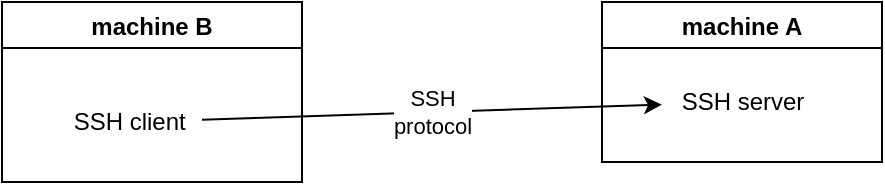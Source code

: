 <mxfile>
    <diagram id="1dsmiNZ1ncj6v_Yoalx3" name="Page-1">
        <mxGraphModel dx="876" dy="520" grid="1" gridSize="10" guides="1" tooltips="1" connect="1" arrows="1" fold="1" page="1" pageScale="1" pageWidth="850" pageHeight="1100" math="0" shadow="0">
            <root>
                <mxCell id="0"/>
                <mxCell id="1" parent="0"/>
                <mxCell id="3" value="machine A" style="swimlane;" vertex="1" parent="1">
                    <mxGeometry x="410" y="120" width="140" height="80" as="geometry"/>
                </mxCell>
                <mxCell id="4" value="SSH server&lt;br&gt;" style="text;html=1;align=center;verticalAlign=middle;resizable=0;points=[];autosize=1;strokeColor=none;fillColor=none;" vertex="1" parent="3">
                    <mxGeometry x="30" y="40" width="80" height="20" as="geometry"/>
                </mxCell>
                <mxCell id="5" value="machine B" style="swimlane;" vertex="1" parent="1">
                    <mxGeometry x="110" y="120" width="150" height="90" as="geometry"/>
                </mxCell>
                <mxCell id="6" value="SSH client&amp;nbsp;" style="text;html=1;align=center;verticalAlign=middle;resizable=0;points=[];autosize=1;strokeColor=none;fillColor=none;" vertex="1" parent="5">
                    <mxGeometry x="30" y="50" width="70" height="20" as="geometry"/>
                </mxCell>
                <mxCell id="7" value="SSH&lt;br&gt;protocol" style="endArrow=classic;html=1;" edge="1" parent="1" source="6" target="4">
                    <mxGeometry width="50" height="50" relative="1" as="geometry">
                        <mxPoint x="420" y="290" as="sourcePoint"/>
                        <mxPoint x="470" y="240" as="targetPoint"/>
                    </mxGeometry>
                </mxCell>
            </root>
        </mxGraphModel>
    </diagram>
</mxfile>